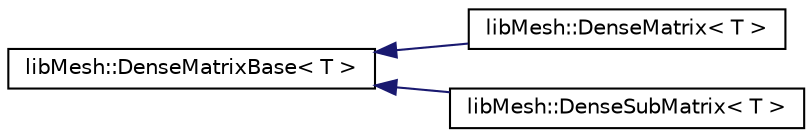 digraph "类继承关系图"
{
 // INTERACTIVE_SVG=YES
  edge [fontname="Helvetica",fontsize="10",labelfontname="Helvetica",labelfontsize="10"];
  node [fontname="Helvetica",fontsize="10",shape=record];
  rankdir="LR";
  Node1 [label="libMesh::DenseMatrixBase\< T \>",height=0.2,width=0.4,color="black", fillcolor="white", style="filled",URL="$classlibMesh_1_1DenseMatrixBase.html",tooltip="为有限元类型的计算定义了一个抽象的稠密矩阵基类。例如 DenseSubMatrices 可以从这个类派生出来。 "];
  Node1 -> Node2 [dir="back",color="midnightblue",fontsize="10",style="solid",fontname="Helvetica"];
  Node2 [label="libMesh::DenseMatrix\< T \>",height=0.2,width=0.4,color="black", fillcolor="white", style="filled",URL="$classlibMesh_1_1DenseMatrix.html",tooltip="定义用于有限元类型计算的密集矩阵。 用于在求和成全局矩阵之前存储单元刚度矩阵。所有被覆盖的虚函数都记录在dense_matrix_base.h中。 "];
  Node1 -> Node3 [dir="back",color="midnightblue",fontsize="10",style="solid",fontname="Helvetica"];
  Node3 [label="libMesh::DenseSubMatrix\< T \>",height=0.2,width=0.4,color="black", fillcolor="white", style="filled",URL="$classlibMesh_1_1DenseSubMatrix.html",tooltip="为有限元类型的计算定义密集子矩阵。 在将元素刚度矩阵相加到全局矩阵之前存储非常有用，特别是在存在方程组时。 所有重写的虚拟函数在 dense_matrix_base.h 中有文档。 "];
}
